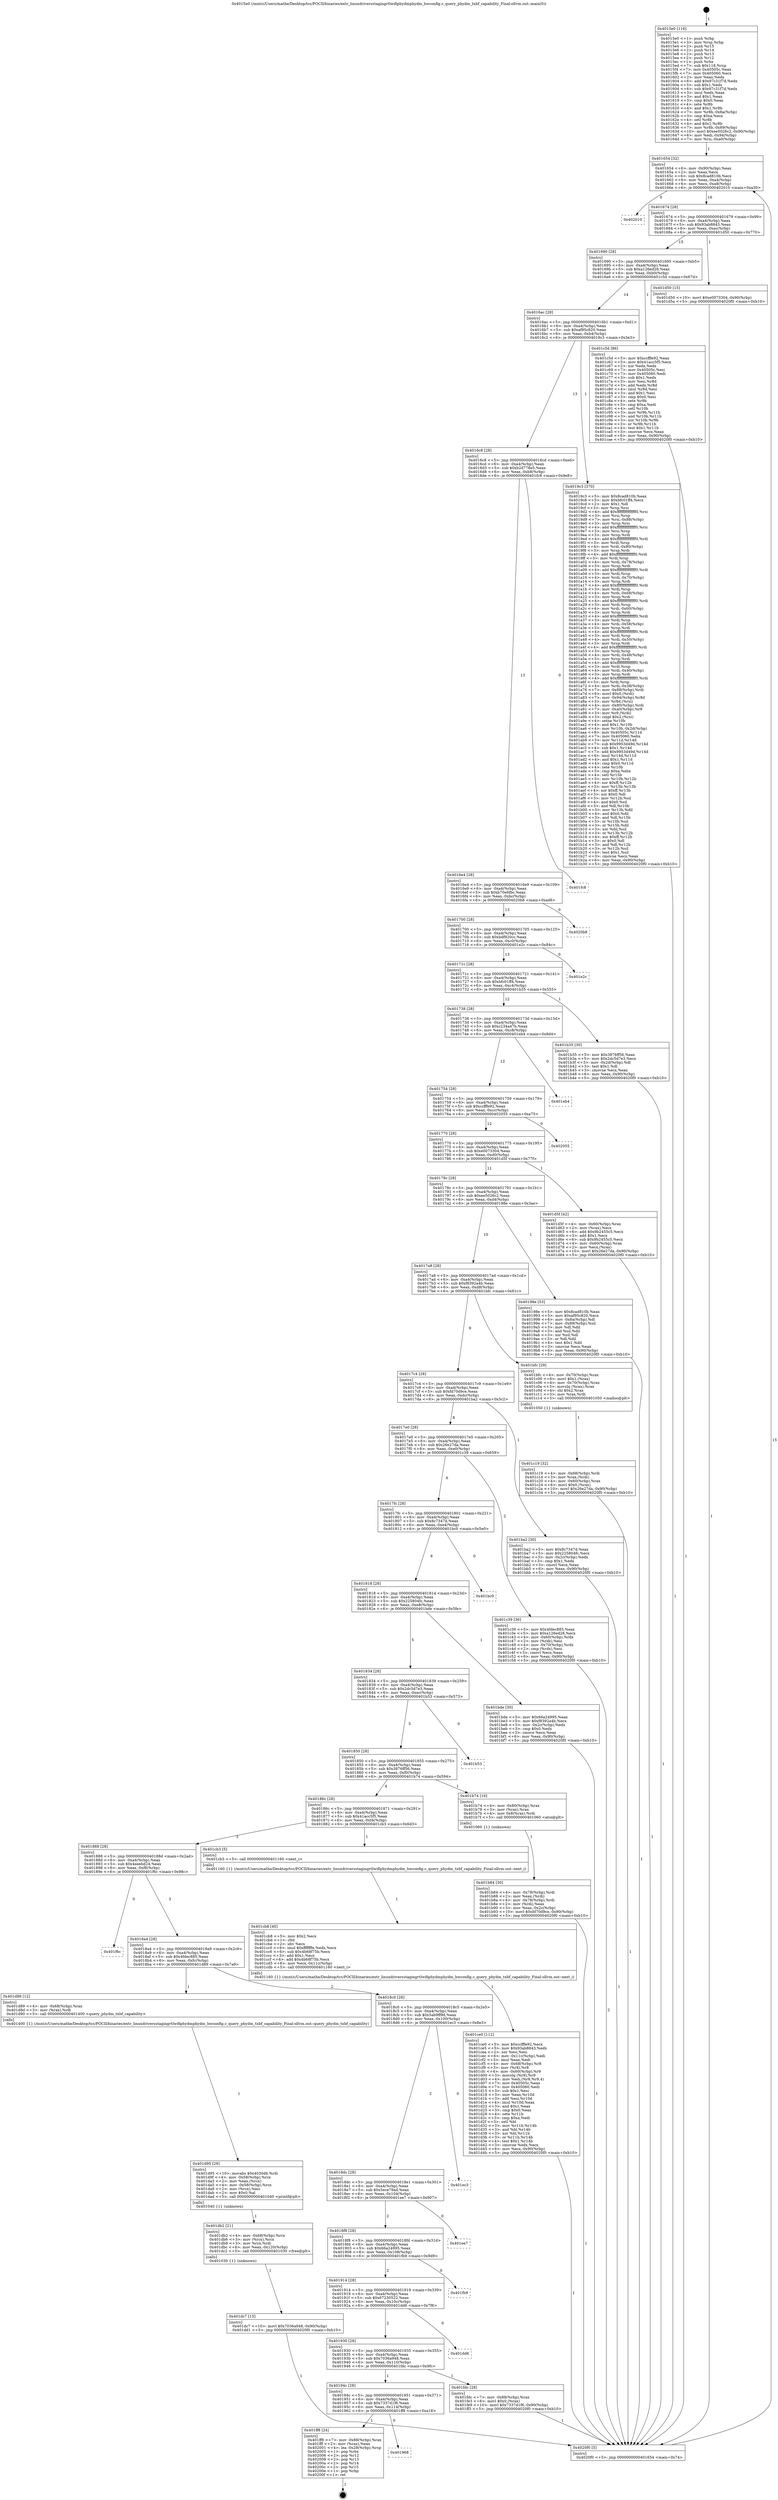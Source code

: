 digraph "0x4015e0" {
  label = "0x4015e0 (/mnt/c/Users/mathe/Desktop/tcc/POCII/binaries/extr_linuxdriversstagingrtlwifiphydmphydm_hwconfig.c_query_phydm_txbf_capability_Final-ollvm.out::main(0))"
  labelloc = "t"
  node[shape=record]

  Entry [label="",width=0.3,height=0.3,shape=circle,fillcolor=black,style=filled]
  "0x401654" [label="{
     0x401654 [32]\l
     | [instrs]\l
     &nbsp;&nbsp;0x401654 \<+6\>: mov -0x90(%rbp),%eax\l
     &nbsp;&nbsp;0x40165a \<+2\>: mov %eax,%ecx\l
     &nbsp;&nbsp;0x40165c \<+6\>: sub $0x8cad810b,%ecx\l
     &nbsp;&nbsp;0x401662 \<+6\>: mov %eax,-0xa4(%rbp)\l
     &nbsp;&nbsp;0x401668 \<+6\>: mov %ecx,-0xa8(%rbp)\l
     &nbsp;&nbsp;0x40166e \<+6\>: je 0000000000402010 \<main+0xa30\>\l
  }"]
  "0x402010" [label="{
     0x402010\l
  }", style=dashed]
  "0x401674" [label="{
     0x401674 [28]\l
     | [instrs]\l
     &nbsp;&nbsp;0x401674 \<+5\>: jmp 0000000000401679 \<main+0x99\>\l
     &nbsp;&nbsp;0x401679 \<+6\>: mov -0xa4(%rbp),%eax\l
     &nbsp;&nbsp;0x40167f \<+5\>: sub $0x93ab8843,%eax\l
     &nbsp;&nbsp;0x401684 \<+6\>: mov %eax,-0xac(%rbp)\l
     &nbsp;&nbsp;0x40168a \<+6\>: je 0000000000401d50 \<main+0x770\>\l
  }"]
  Exit [label="",width=0.3,height=0.3,shape=circle,fillcolor=black,style=filled,peripheries=2]
  "0x401d50" [label="{
     0x401d50 [15]\l
     | [instrs]\l
     &nbsp;&nbsp;0x401d50 \<+10\>: movl $0xe0073304,-0x90(%rbp)\l
     &nbsp;&nbsp;0x401d5a \<+5\>: jmp 00000000004020f0 \<main+0xb10\>\l
  }"]
  "0x401690" [label="{
     0x401690 [28]\l
     | [instrs]\l
     &nbsp;&nbsp;0x401690 \<+5\>: jmp 0000000000401695 \<main+0xb5\>\l
     &nbsp;&nbsp;0x401695 \<+6\>: mov -0xa4(%rbp),%eax\l
     &nbsp;&nbsp;0x40169b \<+5\>: sub $0xa126ed28,%eax\l
     &nbsp;&nbsp;0x4016a0 \<+6\>: mov %eax,-0xb0(%rbp)\l
     &nbsp;&nbsp;0x4016a6 \<+6\>: je 0000000000401c5d \<main+0x67d\>\l
  }"]
  "0x401968" [label="{
     0x401968\l
  }", style=dashed]
  "0x401c5d" [label="{
     0x401c5d [86]\l
     | [instrs]\l
     &nbsp;&nbsp;0x401c5d \<+5\>: mov $0xccfffe92,%eax\l
     &nbsp;&nbsp;0x401c62 \<+5\>: mov $0x41acc5f5,%ecx\l
     &nbsp;&nbsp;0x401c67 \<+2\>: xor %edx,%edx\l
     &nbsp;&nbsp;0x401c69 \<+7\>: mov 0x40505c,%esi\l
     &nbsp;&nbsp;0x401c70 \<+7\>: mov 0x405060,%edi\l
     &nbsp;&nbsp;0x401c77 \<+3\>: sub $0x1,%edx\l
     &nbsp;&nbsp;0x401c7a \<+3\>: mov %esi,%r8d\l
     &nbsp;&nbsp;0x401c7d \<+3\>: add %edx,%r8d\l
     &nbsp;&nbsp;0x401c80 \<+4\>: imul %r8d,%esi\l
     &nbsp;&nbsp;0x401c84 \<+3\>: and $0x1,%esi\l
     &nbsp;&nbsp;0x401c87 \<+3\>: cmp $0x0,%esi\l
     &nbsp;&nbsp;0x401c8a \<+4\>: sete %r9b\l
     &nbsp;&nbsp;0x401c8e \<+3\>: cmp $0xa,%edi\l
     &nbsp;&nbsp;0x401c91 \<+4\>: setl %r10b\l
     &nbsp;&nbsp;0x401c95 \<+3\>: mov %r9b,%r11b\l
     &nbsp;&nbsp;0x401c98 \<+3\>: and %r10b,%r11b\l
     &nbsp;&nbsp;0x401c9b \<+3\>: xor %r10b,%r9b\l
     &nbsp;&nbsp;0x401c9e \<+3\>: or %r9b,%r11b\l
     &nbsp;&nbsp;0x401ca1 \<+4\>: test $0x1,%r11b\l
     &nbsp;&nbsp;0x401ca5 \<+3\>: cmovne %ecx,%eax\l
     &nbsp;&nbsp;0x401ca8 \<+6\>: mov %eax,-0x90(%rbp)\l
     &nbsp;&nbsp;0x401cae \<+5\>: jmp 00000000004020f0 \<main+0xb10\>\l
  }"]
  "0x4016ac" [label="{
     0x4016ac [28]\l
     | [instrs]\l
     &nbsp;&nbsp;0x4016ac \<+5\>: jmp 00000000004016b1 \<main+0xd1\>\l
     &nbsp;&nbsp;0x4016b1 \<+6\>: mov -0xa4(%rbp),%eax\l
     &nbsp;&nbsp;0x4016b7 \<+5\>: sub $0xaf95c820,%eax\l
     &nbsp;&nbsp;0x4016bc \<+6\>: mov %eax,-0xb4(%rbp)\l
     &nbsp;&nbsp;0x4016c2 \<+6\>: je 00000000004019c3 \<main+0x3e3\>\l
  }"]
  "0x401ff8" [label="{
     0x401ff8 [24]\l
     | [instrs]\l
     &nbsp;&nbsp;0x401ff8 \<+7\>: mov -0x88(%rbp),%rax\l
     &nbsp;&nbsp;0x401fff \<+2\>: mov (%rax),%eax\l
     &nbsp;&nbsp;0x402001 \<+4\>: lea -0x28(%rbp),%rsp\l
     &nbsp;&nbsp;0x402005 \<+1\>: pop %rbx\l
     &nbsp;&nbsp;0x402006 \<+2\>: pop %r12\l
     &nbsp;&nbsp;0x402008 \<+2\>: pop %r13\l
     &nbsp;&nbsp;0x40200a \<+2\>: pop %r14\l
     &nbsp;&nbsp;0x40200c \<+2\>: pop %r15\l
     &nbsp;&nbsp;0x40200e \<+1\>: pop %rbp\l
     &nbsp;&nbsp;0x40200f \<+1\>: ret\l
  }"]
  "0x4019c3" [label="{
     0x4019c3 [370]\l
     | [instrs]\l
     &nbsp;&nbsp;0x4019c3 \<+5\>: mov $0x8cad810b,%eax\l
     &nbsp;&nbsp;0x4019c8 \<+5\>: mov $0xbfc01ff4,%ecx\l
     &nbsp;&nbsp;0x4019cd \<+2\>: mov $0x1,%dl\l
     &nbsp;&nbsp;0x4019cf \<+3\>: mov %rsp,%rsi\l
     &nbsp;&nbsp;0x4019d2 \<+4\>: add $0xfffffffffffffff0,%rsi\l
     &nbsp;&nbsp;0x4019d6 \<+3\>: mov %rsi,%rsp\l
     &nbsp;&nbsp;0x4019d9 \<+7\>: mov %rsi,-0x88(%rbp)\l
     &nbsp;&nbsp;0x4019e0 \<+3\>: mov %rsp,%rsi\l
     &nbsp;&nbsp;0x4019e3 \<+4\>: add $0xfffffffffffffff0,%rsi\l
     &nbsp;&nbsp;0x4019e7 \<+3\>: mov %rsi,%rsp\l
     &nbsp;&nbsp;0x4019ea \<+3\>: mov %rsp,%rdi\l
     &nbsp;&nbsp;0x4019ed \<+4\>: add $0xfffffffffffffff0,%rdi\l
     &nbsp;&nbsp;0x4019f1 \<+3\>: mov %rdi,%rsp\l
     &nbsp;&nbsp;0x4019f4 \<+4\>: mov %rdi,-0x80(%rbp)\l
     &nbsp;&nbsp;0x4019f8 \<+3\>: mov %rsp,%rdi\l
     &nbsp;&nbsp;0x4019fb \<+4\>: add $0xfffffffffffffff0,%rdi\l
     &nbsp;&nbsp;0x4019ff \<+3\>: mov %rdi,%rsp\l
     &nbsp;&nbsp;0x401a02 \<+4\>: mov %rdi,-0x78(%rbp)\l
     &nbsp;&nbsp;0x401a06 \<+3\>: mov %rsp,%rdi\l
     &nbsp;&nbsp;0x401a09 \<+4\>: add $0xfffffffffffffff0,%rdi\l
     &nbsp;&nbsp;0x401a0d \<+3\>: mov %rdi,%rsp\l
     &nbsp;&nbsp;0x401a10 \<+4\>: mov %rdi,-0x70(%rbp)\l
     &nbsp;&nbsp;0x401a14 \<+3\>: mov %rsp,%rdi\l
     &nbsp;&nbsp;0x401a17 \<+4\>: add $0xfffffffffffffff0,%rdi\l
     &nbsp;&nbsp;0x401a1b \<+3\>: mov %rdi,%rsp\l
     &nbsp;&nbsp;0x401a1e \<+4\>: mov %rdi,-0x68(%rbp)\l
     &nbsp;&nbsp;0x401a22 \<+3\>: mov %rsp,%rdi\l
     &nbsp;&nbsp;0x401a25 \<+4\>: add $0xfffffffffffffff0,%rdi\l
     &nbsp;&nbsp;0x401a29 \<+3\>: mov %rdi,%rsp\l
     &nbsp;&nbsp;0x401a2c \<+4\>: mov %rdi,-0x60(%rbp)\l
     &nbsp;&nbsp;0x401a30 \<+3\>: mov %rsp,%rdi\l
     &nbsp;&nbsp;0x401a33 \<+4\>: add $0xfffffffffffffff0,%rdi\l
     &nbsp;&nbsp;0x401a37 \<+3\>: mov %rdi,%rsp\l
     &nbsp;&nbsp;0x401a3a \<+4\>: mov %rdi,-0x58(%rbp)\l
     &nbsp;&nbsp;0x401a3e \<+3\>: mov %rsp,%rdi\l
     &nbsp;&nbsp;0x401a41 \<+4\>: add $0xfffffffffffffff0,%rdi\l
     &nbsp;&nbsp;0x401a45 \<+3\>: mov %rdi,%rsp\l
     &nbsp;&nbsp;0x401a48 \<+4\>: mov %rdi,-0x50(%rbp)\l
     &nbsp;&nbsp;0x401a4c \<+3\>: mov %rsp,%rdi\l
     &nbsp;&nbsp;0x401a4f \<+4\>: add $0xfffffffffffffff0,%rdi\l
     &nbsp;&nbsp;0x401a53 \<+3\>: mov %rdi,%rsp\l
     &nbsp;&nbsp;0x401a56 \<+4\>: mov %rdi,-0x48(%rbp)\l
     &nbsp;&nbsp;0x401a5a \<+3\>: mov %rsp,%rdi\l
     &nbsp;&nbsp;0x401a5d \<+4\>: add $0xfffffffffffffff0,%rdi\l
     &nbsp;&nbsp;0x401a61 \<+3\>: mov %rdi,%rsp\l
     &nbsp;&nbsp;0x401a64 \<+4\>: mov %rdi,-0x40(%rbp)\l
     &nbsp;&nbsp;0x401a68 \<+3\>: mov %rsp,%rdi\l
     &nbsp;&nbsp;0x401a6b \<+4\>: add $0xfffffffffffffff0,%rdi\l
     &nbsp;&nbsp;0x401a6f \<+3\>: mov %rdi,%rsp\l
     &nbsp;&nbsp;0x401a72 \<+4\>: mov %rdi,-0x38(%rbp)\l
     &nbsp;&nbsp;0x401a76 \<+7\>: mov -0x88(%rbp),%rdi\l
     &nbsp;&nbsp;0x401a7d \<+6\>: movl $0x0,(%rdi)\l
     &nbsp;&nbsp;0x401a83 \<+7\>: mov -0x94(%rbp),%r8d\l
     &nbsp;&nbsp;0x401a8a \<+3\>: mov %r8d,(%rsi)\l
     &nbsp;&nbsp;0x401a8d \<+4\>: mov -0x80(%rbp),%rdi\l
     &nbsp;&nbsp;0x401a91 \<+7\>: mov -0xa0(%rbp),%r9\l
     &nbsp;&nbsp;0x401a98 \<+3\>: mov %r9,(%rdi)\l
     &nbsp;&nbsp;0x401a9b \<+3\>: cmpl $0x2,(%rsi)\l
     &nbsp;&nbsp;0x401a9e \<+4\>: setne %r10b\l
     &nbsp;&nbsp;0x401aa2 \<+4\>: and $0x1,%r10b\l
     &nbsp;&nbsp;0x401aa6 \<+4\>: mov %r10b,-0x2d(%rbp)\l
     &nbsp;&nbsp;0x401aaa \<+8\>: mov 0x40505c,%r11d\l
     &nbsp;&nbsp;0x401ab2 \<+7\>: mov 0x405060,%ebx\l
     &nbsp;&nbsp;0x401ab9 \<+3\>: mov %r11d,%r14d\l
     &nbsp;&nbsp;0x401abc \<+7\>: sub $0x9953d49d,%r14d\l
     &nbsp;&nbsp;0x401ac3 \<+4\>: sub $0x1,%r14d\l
     &nbsp;&nbsp;0x401ac7 \<+7\>: add $0x9953d49d,%r14d\l
     &nbsp;&nbsp;0x401ace \<+4\>: imul %r14d,%r11d\l
     &nbsp;&nbsp;0x401ad2 \<+4\>: and $0x1,%r11d\l
     &nbsp;&nbsp;0x401ad6 \<+4\>: cmp $0x0,%r11d\l
     &nbsp;&nbsp;0x401ada \<+4\>: sete %r10b\l
     &nbsp;&nbsp;0x401ade \<+3\>: cmp $0xa,%ebx\l
     &nbsp;&nbsp;0x401ae1 \<+4\>: setl %r15b\l
     &nbsp;&nbsp;0x401ae5 \<+3\>: mov %r10b,%r12b\l
     &nbsp;&nbsp;0x401ae8 \<+4\>: xor $0xff,%r12b\l
     &nbsp;&nbsp;0x401aec \<+3\>: mov %r15b,%r13b\l
     &nbsp;&nbsp;0x401aef \<+4\>: xor $0xff,%r13b\l
     &nbsp;&nbsp;0x401af3 \<+3\>: xor $0x0,%dl\l
     &nbsp;&nbsp;0x401af6 \<+3\>: mov %r12b,%sil\l
     &nbsp;&nbsp;0x401af9 \<+4\>: and $0x0,%sil\l
     &nbsp;&nbsp;0x401afd \<+3\>: and %dl,%r10b\l
     &nbsp;&nbsp;0x401b00 \<+3\>: mov %r13b,%dil\l
     &nbsp;&nbsp;0x401b03 \<+4\>: and $0x0,%dil\l
     &nbsp;&nbsp;0x401b07 \<+3\>: and %dl,%r15b\l
     &nbsp;&nbsp;0x401b0a \<+3\>: or %r10b,%sil\l
     &nbsp;&nbsp;0x401b0d \<+3\>: or %r15b,%dil\l
     &nbsp;&nbsp;0x401b10 \<+3\>: xor %dil,%sil\l
     &nbsp;&nbsp;0x401b13 \<+3\>: or %r13b,%r12b\l
     &nbsp;&nbsp;0x401b16 \<+4\>: xor $0xff,%r12b\l
     &nbsp;&nbsp;0x401b1a \<+3\>: or $0x0,%dl\l
     &nbsp;&nbsp;0x401b1d \<+3\>: and %dl,%r12b\l
     &nbsp;&nbsp;0x401b20 \<+3\>: or %r12b,%sil\l
     &nbsp;&nbsp;0x401b23 \<+4\>: test $0x1,%sil\l
     &nbsp;&nbsp;0x401b27 \<+3\>: cmovne %ecx,%eax\l
     &nbsp;&nbsp;0x401b2a \<+6\>: mov %eax,-0x90(%rbp)\l
     &nbsp;&nbsp;0x401b30 \<+5\>: jmp 00000000004020f0 \<main+0xb10\>\l
  }"]
  "0x4016c8" [label="{
     0x4016c8 [28]\l
     | [instrs]\l
     &nbsp;&nbsp;0x4016c8 \<+5\>: jmp 00000000004016cd \<main+0xed\>\l
     &nbsp;&nbsp;0x4016cd \<+6\>: mov -0xa4(%rbp),%eax\l
     &nbsp;&nbsp;0x4016d3 \<+5\>: sub $0xb2d778e5,%eax\l
     &nbsp;&nbsp;0x4016d8 \<+6\>: mov %eax,-0xb8(%rbp)\l
     &nbsp;&nbsp;0x4016de \<+6\>: je 0000000000401fc8 \<main+0x9e8\>\l
  }"]
  "0x40194c" [label="{
     0x40194c [28]\l
     | [instrs]\l
     &nbsp;&nbsp;0x40194c \<+5\>: jmp 0000000000401951 \<main+0x371\>\l
     &nbsp;&nbsp;0x401951 \<+6\>: mov -0xa4(%rbp),%eax\l
     &nbsp;&nbsp;0x401957 \<+5\>: sub $0x7337d1f6,%eax\l
     &nbsp;&nbsp;0x40195c \<+6\>: mov %eax,-0x114(%rbp)\l
     &nbsp;&nbsp;0x401962 \<+6\>: je 0000000000401ff8 \<main+0xa18\>\l
  }"]
  "0x401fc8" [label="{
     0x401fc8\l
  }", style=dashed]
  "0x4016e4" [label="{
     0x4016e4 [28]\l
     | [instrs]\l
     &nbsp;&nbsp;0x4016e4 \<+5\>: jmp 00000000004016e9 \<main+0x109\>\l
     &nbsp;&nbsp;0x4016e9 \<+6\>: mov -0xa4(%rbp),%eax\l
     &nbsp;&nbsp;0x4016ef \<+5\>: sub $0xb70e6fbc,%eax\l
     &nbsp;&nbsp;0x4016f4 \<+6\>: mov %eax,-0xbc(%rbp)\l
     &nbsp;&nbsp;0x4016fa \<+6\>: je 00000000004020b8 \<main+0xad8\>\l
  }"]
  "0x401fdc" [label="{
     0x401fdc [28]\l
     | [instrs]\l
     &nbsp;&nbsp;0x401fdc \<+7\>: mov -0x88(%rbp),%rax\l
     &nbsp;&nbsp;0x401fe3 \<+6\>: movl $0x0,(%rax)\l
     &nbsp;&nbsp;0x401fe9 \<+10\>: movl $0x7337d1f6,-0x90(%rbp)\l
     &nbsp;&nbsp;0x401ff3 \<+5\>: jmp 00000000004020f0 \<main+0xb10\>\l
  }"]
  "0x4020b8" [label="{
     0x4020b8\l
  }", style=dashed]
  "0x401700" [label="{
     0x401700 [28]\l
     | [instrs]\l
     &nbsp;&nbsp;0x401700 \<+5\>: jmp 0000000000401705 \<main+0x125\>\l
     &nbsp;&nbsp;0x401705 \<+6\>: mov -0xa4(%rbp),%eax\l
     &nbsp;&nbsp;0x40170b \<+5\>: sub $0xbdf920cc,%eax\l
     &nbsp;&nbsp;0x401710 \<+6\>: mov %eax,-0xc0(%rbp)\l
     &nbsp;&nbsp;0x401716 \<+6\>: je 0000000000401e2c \<main+0x84c\>\l
  }"]
  "0x401930" [label="{
     0x401930 [28]\l
     | [instrs]\l
     &nbsp;&nbsp;0x401930 \<+5\>: jmp 0000000000401935 \<main+0x355\>\l
     &nbsp;&nbsp;0x401935 \<+6\>: mov -0xa4(%rbp),%eax\l
     &nbsp;&nbsp;0x40193b \<+5\>: sub $0x7036a948,%eax\l
     &nbsp;&nbsp;0x401940 \<+6\>: mov %eax,-0x110(%rbp)\l
     &nbsp;&nbsp;0x401946 \<+6\>: je 0000000000401fdc \<main+0x9fc\>\l
  }"]
  "0x401e2c" [label="{
     0x401e2c\l
  }", style=dashed]
  "0x40171c" [label="{
     0x40171c [28]\l
     | [instrs]\l
     &nbsp;&nbsp;0x40171c \<+5\>: jmp 0000000000401721 \<main+0x141\>\l
     &nbsp;&nbsp;0x401721 \<+6\>: mov -0xa4(%rbp),%eax\l
     &nbsp;&nbsp;0x401727 \<+5\>: sub $0xbfc01ff4,%eax\l
     &nbsp;&nbsp;0x40172c \<+6\>: mov %eax,-0xc4(%rbp)\l
     &nbsp;&nbsp;0x401732 \<+6\>: je 0000000000401b35 \<main+0x555\>\l
  }"]
  "0x401dd6" [label="{
     0x401dd6\l
  }", style=dashed]
  "0x401b35" [label="{
     0x401b35 [30]\l
     | [instrs]\l
     &nbsp;&nbsp;0x401b35 \<+5\>: mov $0x3876ff56,%eax\l
     &nbsp;&nbsp;0x401b3a \<+5\>: mov $0x2dc5d7e3,%ecx\l
     &nbsp;&nbsp;0x401b3f \<+3\>: mov -0x2d(%rbp),%dl\l
     &nbsp;&nbsp;0x401b42 \<+3\>: test $0x1,%dl\l
     &nbsp;&nbsp;0x401b45 \<+3\>: cmovne %ecx,%eax\l
     &nbsp;&nbsp;0x401b48 \<+6\>: mov %eax,-0x90(%rbp)\l
     &nbsp;&nbsp;0x401b4e \<+5\>: jmp 00000000004020f0 \<main+0xb10\>\l
  }"]
  "0x401738" [label="{
     0x401738 [28]\l
     | [instrs]\l
     &nbsp;&nbsp;0x401738 \<+5\>: jmp 000000000040173d \<main+0x15d\>\l
     &nbsp;&nbsp;0x40173d \<+6\>: mov -0xa4(%rbp),%eax\l
     &nbsp;&nbsp;0x401743 \<+5\>: sub $0xc234a47b,%eax\l
     &nbsp;&nbsp;0x401748 \<+6\>: mov %eax,-0xc8(%rbp)\l
     &nbsp;&nbsp;0x40174e \<+6\>: je 0000000000401eb4 \<main+0x8d4\>\l
  }"]
  "0x401914" [label="{
     0x401914 [28]\l
     | [instrs]\l
     &nbsp;&nbsp;0x401914 \<+5\>: jmp 0000000000401919 \<main+0x339\>\l
     &nbsp;&nbsp;0x401919 \<+6\>: mov -0xa4(%rbp),%eax\l
     &nbsp;&nbsp;0x40191f \<+5\>: sub $0x67230522,%eax\l
     &nbsp;&nbsp;0x401924 \<+6\>: mov %eax,-0x10c(%rbp)\l
     &nbsp;&nbsp;0x40192a \<+6\>: je 0000000000401dd6 \<main+0x7f6\>\l
  }"]
  "0x401eb4" [label="{
     0x401eb4\l
  }", style=dashed]
  "0x401754" [label="{
     0x401754 [28]\l
     | [instrs]\l
     &nbsp;&nbsp;0x401754 \<+5\>: jmp 0000000000401759 \<main+0x179\>\l
     &nbsp;&nbsp;0x401759 \<+6\>: mov -0xa4(%rbp),%eax\l
     &nbsp;&nbsp;0x40175f \<+5\>: sub $0xccfffe92,%eax\l
     &nbsp;&nbsp;0x401764 \<+6\>: mov %eax,-0xcc(%rbp)\l
     &nbsp;&nbsp;0x40176a \<+6\>: je 0000000000402055 \<main+0xa75\>\l
  }"]
  "0x401fb9" [label="{
     0x401fb9\l
  }", style=dashed]
  "0x402055" [label="{
     0x402055\l
  }", style=dashed]
  "0x401770" [label="{
     0x401770 [28]\l
     | [instrs]\l
     &nbsp;&nbsp;0x401770 \<+5\>: jmp 0000000000401775 \<main+0x195\>\l
     &nbsp;&nbsp;0x401775 \<+6\>: mov -0xa4(%rbp),%eax\l
     &nbsp;&nbsp;0x40177b \<+5\>: sub $0xe0073304,%eax\l
     &nbsp;&nbsp;0x401780 \<+6\>: mov %eax,-0xd0(%rbp)\l
     &nbsp;&nbsp;0x401786 \<+6\>: je 0000000000401d5f \<main+0x77f\>\l
  }"]
  "0x4018f8" [label="{
     0x4018f8 [28]\l
     | [instrs]\l
     &nbsp;&nbsp;0x4018f8 \<+5\>: jmp 00000000004018fd \<main+0x31d\>\l
     &nbsp;&nbsp;0x4018fd \<+6\>: mov -0xa4(%rbp),%eax\l
     &nbsp;&nbsp;0x401903 \<+5\>: sub $0x66a24995,%eax\l
     &nbsp;&nbsp;0x401908 \<+6\>: mov %eax,-0x108(%rbp)\l
     &nbsp;&nbsp;0x40190e \<+6\>: je 0000000000401fb9 \<main+0x9d9\>\l
  }"]
  "0x401d5f" [label="{
     0x401d5f [42]\l
     | [instrs]\l
     &nbsp;&nbsp;0x401d5f \<+4\>: mov -0x60(%rbp),%rax\l
     &nbsp;&nbsp;0x401d63 \<+2\>: mov (%rax),%ecx\l
     &nbsp;&nbsp;0x401d65 \<+6\>: add $0x9b2455c5,%ecx\l
     &nbsp;&nbsp;0x401d6b \<+3\>: add $0x1,%ecx\l
     &nbsp;&nbsp;0x401d6e \<+6\>: sub $0x9b2455c5,%ecx\l
     &nbsp;&nbsp;0x401d74 \<+4\>: mov -0x60(%rbp),%rax\l
     &nbsp;&nbsp;0x401d78 \<+2\>: mov %ecx,(%rax)\l
     &nbsp;&nbsp;0x401d7a \<+10\>: movl $0x26e27da,-0x90(%rbp)\l
     &nbsp;&nbsp;0x401d84 \<+5\>: jmp 00000000004020f0 \<main+0xb10\>\l
  }"]
  "0x40178c" [label="{
     0x40178c [28]\l
     | [instrs]\l
     &nbsp;&nbsp;0x40178c \<+5\>: jmp 0000000000401791 \<main+0x1b1\>\l
     &nbsp;&nbsp;0x401791 \<+6\>: mov -0xa4(%rbp),%eax\l
     &nbsp;&nbsp;0x401797 \<+5\>: sub $0xee5026c2,%eax\l
     &nbsp;&nbsp;0x40179c \<+6\>: mov %eax,-0xd4(%rbp)\l
     &nbsp;&nbsp;0x4017a2 \<+6\>: je 000000000040198e \<main+0x3ae\>\l
  }"]
  "0x401ee7" [label="{
     0x401ee7\l
  }", style=dashed]
  "0x40198e" [label="{
     0x40198e [53]\l
     | [instrs]\l
     &nbsp;&nbsp;0x40198e \<+5\>: mov $0x8cad810b,%eax\l
     &nbsp;&nbsp;0x401993 \<+5\>: mov $0xaf95c820,%ecx\l
     &nbsp;&nbsp;0x401998 \<+6\>: mov -0x8a(%rbp),%dl\l
     &nbsp;&nbsp;0x40199e \<+7\>: mov -0x89(%rbp),%sil\l
     &nbsp;&nbsp;0x4019a5 \<+3\>: mov %dl,%dil\l
     &nbsp;&nbsp;0x4019a8 \<+3\>: and %sil,%dil\l
     &nbsp;&nbsp;0x4019ab \<+3\>: xor %sil,%dl\l
     &nbsp;&nbsp;0x4019ae \<+3\>: or %dl,%dil\l
     &nbsp;&nbsp;0x4019b1 \<+4\>: test $0x1,%dil\l
     &nbsp;&nbsp;0x4019b5 \<+3\>: cmovne %ecx,%eax\l
     &nbsp;&nbsp;0x4019b8 \<+6\>: mov %eax,-0x90(%rbp)\l
     &nbsp;&nbsp;0x4019be \<+5\>: jmp 00000000004020f0 \<main+0xb10\>\l
  }"]
  "0x4017a8" [label="{
     0x4017a8 [28]\l
     | [instrs]\l
     &nbsp;&nbsp;0x4017a8 \<+5\>: jmp 00000000004017ad \<main+0x1cd\>\l
     &nbsp;&nbsp;0x4017ad \<+6\>: mov -0xa4(%rbp),%eax\l
     &nbsp;&nbsp;0x4017b3 \<+5\>: sub $0xf8392a4b,%eax\l
     &nbsp;&nbsp;0x4017b8 \<+6\>: mov %eax,-0xd8(%rbp)\l
     &nbsp;&nbsp;0x4017be \<+6\>: je 0000000000401bfc \<main+0x61c\>\l
  }"]
  "0x4020f0" [label="{
     0x4020f0 [5]\l
     | [instrs]\l
     &nbsp;&nbsp;0x4020f0 \<+5\>: jmp 0000000000401654 \<main+0x74\>\l
  }"]
  "0x4015e0" [label="{
     0x4015e0 [116]\l
     | [instrs]\l
     &nbsp;&nbsp;0x4015e0 \<+1\>: push %rbp\l
     &nbsp;&nbsp;0x4015e1 \<+3\>: mov %rsp,%rbp\l
     &nbsp;&nbsp;0x4015e4 \<+2\>: push %r15\l
     &nbsp;&nbsp;0x4015e6 \<+2\>: push %r14\l
     &nbsp;&nbsp;0x4015e8 \<+2\>: push %r13\l
     &nbsp;&nbsp;0x4015ea \<+2\>: push %r12\l
     &nbsp;&nbsp;0x4015ec \<+1\>: push %rbx\l
     &nbsp;&nbsp;0x4015ed \<+7\>: sub $0x118,%rsp\l
     &nbsp;&nbsp;0x4015f4 \<+7\>: mov 0x40505c,%eax\l
     &nbsp;&nbsp;0x4015fb \<+7\>: mov 0x405060,%ecx\l
     &nbsp;&nbsp;0x401602 \<+2\>: mov %eax,%edx\l
     &nbsp;&nbsp;0x401604 \<+6\>: add $0x97c31f7d,%edx\l
     &nbsp;&nbsp;0x40160a \<+3\>: sub $0x1,%edx\l
     &nbsp;&nbsp;0x40160d \<+6\>: sub $0x97c31f7d,%edx\l
     &nbsp;&nbsp;0x401613 \<+3\>: imul %edx,%eax\l
     &nbsp;&nbsp;0x401616 \<+3\>: and $0x1,%eax\l
     &nbsp;&nbsp;0x401619 \<+3\>: cmp $0x0,%eax\l
     &nbsp;&nbsp;0x40161c \<+4\>: sete %r8b\l
     &nbsp;&nbsp;0x401620 \<+4\>: and $0x1,%r8b\l
     &nbsp;&nbsp;0x401624 \<+7\>: mov %r8b,-0x8a(%rbp)\l
     &nbsp;&nbsp;0x40162b \<+3\>: cmp $0xa,%ecx\l
     &nbsp;&nbsp;0x40162e \<+4\>: setl %r8b\l
     &nbsp;&nbsp;0x401632 \<+4\>: and $0x1,%r8b\l
     &nbsp;&nbsp;0x401636 \<+7\>: mov %r8b,-0x89(%rbp)\l
     &nbsp;&nbsp;0x40163d \<+10\>: movl $0xee5026c2,-0x90(%rbp)\l
     &nbsp;&nbsp;0x401647 \<+6\>: mov %edi,-0x94(%rbp)\l
     &nbsp;&nbsp;0x40164d \<+7\>: mov %rsi,-0xa0(%rbp)\l
  }"]
  "0x4018dc" [label="{
     0x4018dc [28]\l
     | [instrs]\l
     &nbsp;&nbsp;0x4018dc \<+5\>: jmp 00000000004018e1 \<main+0x301\>\l
     &nbsp;&nbsp;0x4018e1 \<+6\>: mov -0xa4(%rbp),%eax\l
     &nbsp;&nbsp;0x4018e7 \<+5\>: sub $0x5ece79ad,%eax\l
     &nbsp;&nbsp;0x4018ec \<+6\>: mov %eax,-0x104(%rbp)\l
     &nbsp;&nbsp;0x4018f2 \<+6\>: je 0000000000401ee7 \<main+0x907\>\l
  }"]
  "0x401ec3" [label="{
     0x401ec3\l
  }", style=dashed]
  "0x401bfc" [label="{
     0x401bfc [29]\l
     | [instrs]\l
     &nbsp;&nbsp;0x401bfc \<+4\>: mov -0x70(%rbp),%rax\l
     &nbsp;&nbsp;0x401c00 \<+6\>: movl $0x1,(%rax)\l
     &nbsp;&nbsp;0x401c06 \<+4\>: mov -0x70(%rbp),%rax\l
     &nbsp;&nbsp;0x401c0a \<+3\>: movslq (%rax),%rax\l
     &nbsp;&nbsp;0x401c0d \<+4\>: shl $0x2,%rax\l
     &nbsp;&nbsp;0x401c11 \<+3\>: mov %rax,%rdi\l
     &nbsp;&nbsp;0x401c14 \<+5\>: call 0000000000401050 \<malloc@plt\>\l
     | [calls]\l
     &nbsp;&nbsp;0x401050 \{1\} (unknown)\l
  }"]
  "0x4017c4" [label="{
     0x4017c4 [28]\l
     | [instrs]\l
     &nbsp;&nbsp;0x4017c4 \<+5\>: jmp 00000000004017c9 \<main+0x1e9\>\l
     &nbsp;&nbsp;0x4017c9 \<+6\>: mov -0xa4(%rbp),%eax\l
     &nbsp;&nbsp;0x4017cf \<+5\>: sub $0xfd70d9ce,%eax\l
     &nbsp;&nbsp;0x4017d4 \<+6\>: mov %eax,-0xdc(%rbp)\l
     &nbsp;&nbsp;0x4017da \<+6\>: je 0000000000401ba2 \<main+0x5c2\>\l
  }"]
  "0x401dc7" [label="{
     0x401dc7 [15]\l
     | [instrs]\l
     &nbsp;&nbsp;0x401dc7 \<+10\>: movl $0x7036a948,-0x90(%rbp)\l
     &nbsp;&nbsp;0x401dd1 \<+5\>: jmp 00000000004020f0 \<main+0xb10\>\l
  }"]
  "0x401ba2" [label="{
     0x401ba2 [30]\l
     | [instrs]\l
     &nbsp;&nbsp;0x401ba2 \<+5\>: mov $0x8c7347d,%eax\l
     &nbsp;&nbsp;0x401ba7 \<+5\>: mov $0x225804fc,%ecx\l
     &nbsp;&nbsp;0x401bac \<+3\>: mov -0x2c(%rbp),%edx\l
     &nbsp;&nbsp;0x401baf \<+3\>: cmp $0x1,%edx\l
     &nbsp;&nbsp;0x401bb2 \<+3\>: cmovl %ecx,%eax\l
     &nbsp;&nbsp;0x401bb5 \<+6\>: mov %eax,-0x90(%rbp)\l
     &nbsp;&nbsp;0x401bbb \<+5\>: jmp 00000000004020f0 \<main+0xb10\>\l
  }"]
  "0x4017e0" [label="{
     0x4017e0 [28]\l
     | [instrs]\l
     &nbsp;&nbsp;0x4017e0 \<+5\>: jmp 00000000004017e5 \<main+0x205\>\l
     &nbsp;&nbsp;0x4017e5 \<+6\>: mov -0xa4(%rbp),%eax\l
     &nbsp;&nbsp;0x4017eb \<+5\>: sub $0x26e27da,%eax\l
     &nbsp;&nbsp;0x4017f0 \<+6\>: mov %eax,-0xe0(%rbp)\l
     &nbsp;&nbsp;0x4017f6 \<+6\>: je 0000000000401c39 \<main+0x659\>\l
  }"]
  "0x401db2" [label="{
     0x401db2 [21]\l
     | [instrs]\l
     &nbsp;&nbsp;0x401db2 \<+4\>: mov -0x68(%rbp),%rcx\l
     &nbsp;&nbsp;0x401db6 \<+3\>: mov (%rcx),%rcx\l
     &nbsp;&nbsp;0x401db9 \<+3\>: mov %rcx,%rdi\l
     &nbsp;&nbsp;0x401dbc \<+6\>: mov %eax,-0x120(%rbp)\l
     &nbsp;&nbsp;0x401dc2 \<+5\>: call 0000000000401030 \<free@plt\>\l
     | [calls]\l
     &nbsp;&nbsp;0x401030 \{1\} (unknown)\l
  }"]
  "0x401c39" [label="{
     0x401c39 [36]\l
     | [instrs]\l
     &nbsp;&nbsp;0x401c39 \<+5\>: mov $0x4fdec885,%eax\l
     &nbsp;&nbsp;0x401c3e \<+5\>: mov $0xa126ed28,%ecx\l
     &nbsp;&nbsp;0x401c43 \<+4\>: mov -0x60(%rbp),%rdx\l
     &nbsp;&nbsp;0x401c47 \<+2\>: mov (%rdx),%esi\l
     &nbsp;&nbsp;0x401c49 \<+4\>: mov -0x70(%rbp),%rdx\l
     &nbsp;&nbsp;0x401c4d \<+2\>: cmp (%rdx),%esi\l
     &nbsp;&nbsp;0x401c4f \<+3\>: cmovl %ecx,%eax\l
     &nbsp;&nbsp;0x401c52 \<+6\>: mov %eax,-0x90(%rbp)\l
     &nbsp;&nbsp;0x401c58 \<+5\>: jmp 00000000004020f0 \<main+0xb10\>\l
  }"]
  "0x4017fc" [label="{
     0x4017fc [28]\l
     | [instrs]\l
     &nbsp;&nbsp;0x4017fc \<+5\>: jmp 0000000000401801 \<main+0x221\>\l
     &nbsp;&nbsp;0x401801 \<+6\>: mov -0xa4(%rbp),%eax\l
     &nbsp;&nbsp;0x401807 \<+5\>: sub $0x8c7347d,%eax\l
     &nbsp;&nbsp;0x40180c \<+6\>: mov %eax,-0xe4(%rbp)\l
     &nbsp;&nbsp;0x401812 \<+6\>: je 0000000000401bc0 \<main+0x5e0\>\l
  }"]
  "0x401d95" [label="{
     0x401d95 [29]\l
     | [instrs]\l
     &nbsp;&nbsp;0x401d95 \<+10\>: movabs $0x4030d6,%rdi\l
     &nbsp;&nbsp;0x401d9f \<+4\>: mov -0x58(%rbp),%rcx\l
     &nbsp;&nbsp;0x401da3 \<+2\>: mov %eax,(%rcx)\l
     &nbsp;&nbsp;0x401da5 \<+4\>: mov -0x58(%rbp),%rcx\l
     &nbsp;&nbsp;0x401da9 \<+2\>: mov (%rcx),%esi\l
     &nbsp;&nbsp;0x401dab \<+2\>: mov $0x0,%al\l
     &nbsp;&nbsp;0x401dad \<+5\>: call 0000000000401040 \<printf@plt\>\l
     | [calls]\l
     &nbsp;&nbsp;0x401040 \{1\} (unknown)\l
  }"]
  "0x401bc0" [label="{
     0x401bc0\l
  }", style=dashed]
  "0x401818" [label="{
     0x401818 [28]\l
     | [instrs]\l
     &nbsp;&nbsp;0x401818 \<+5\>: jmp 000000000040181d \<main+0x23d\>\l
     &nbsp;&nbsp;0x40181d \<+6\>: mov -0xa4(%rbp),%eax\l
     &nbsp;&nbsp;0x401823 \<+5\>: sub $0x225804fc,%eax\l
     &nbsp;&nbsp;0x401828 \<+6\>: mov %eax,-0xe8(%rbp)\l
     &nbsp;&nbsp;0x40182e \<+6\>: je 0000000000401bde \<main+0x5fe\>\l
  }"]
  "0x4018c0" [label="{
     0x4018c0 [28]\l
     | [instrs]\l
     &nbsp;&nbsp;0x4018c0 \<+5\>: jmp 00000000004018c5 \<main+0x2e5\>\l
     &nbsp;&nbsp;0x4018c5 \<+6\>: mov -0xa4(%rbp),%eax\l
     &nbsp;&nbsp;0x4018cb \<+5\>: sub $0x5ab9ff9d,%eax\l
     &nbsp;&nbsp;0x4018d0 \<+6\>: mov %eax,-0x100(%rbp)\l
     &nbsp;&nbsp;0x4018d6 \<+6\>: je 0000000000401ec3 \<main+0x8e3\>\l
  }"]
  "0x401bde" [label="{
     0x401bde [30]\l
     | [instrs]\l
     &nbsp;&nbsp;0x401bde \<+5\>: mov $0x66a24995,%eax\l
     &nbsp;&nbsp;0x401be3 \<+5\>: mov $0xf8392a4b,%ecx\l
     &nbsp;&nbsp;0x401be8 \<+3\>: mov -0x2c(%rbp),%edx\l
     &nbsp;&nbsp;0x401beb \<+3\>: cmp $0x0,%edx\l
     &nbsp;&nbsp;0x401bee \<+3\>: cmove %ecx,%eax\l
     &nbsp;&nbsp;0x401bf1 \<+6\>: mov %eax,-0x90(%rbp)\l
     &nbsp;&nbsp;0x401bf7 \<+5\>: jmp 00000000004020f0 \<main+0xb10\>\l
  }"]
  "0x401834" [label="{
     0x401834 [28]\l
     | [instrs]\l
     &nbsp;&nbsp;0x401834 \<+5\>: jmp 0000000000401839 \<main+0x259\>\l
     &nbsp;&nbsp;0x401839 \<+6\>: mov -0xa4(%rbp),%eax\l
     &nbsp;&nbsp;0x40183f \<+5\>: sub $0x2dc5d7e3,%eax\l
     &nbsp;&nbsp;0x401844 \<+6\>: mov %eax,-0xec(%rbp)\l
     &nbsp;&nbsp;0x40184a \<+6\>: je 0000000000401b53 \<main+0x573\>\l
  }"]
  "0x401d89" [label="{
     0x401d89 [12]\l
     | [instrs]\l
     &nbsp;&nbsp;0x401d89 \<+4\>: mov -0x68(%rbp),%rax\l
     &nbsp;&nbsp;0x401d8d \<+3\>: mov (%rax),%rdi\l
     &nbsp;&nbsp;0x401d90 \<+5\>: call 0000000000401400 \<query_phydm_txbf_capability\>\l
     | [calls]\l
     &nbsp;&nbsp;0x401400 \{1\} (/mnt/c/Users/mathe/Desktop/tcc/POCII/binaries/extr_linuxdriversstagingrtlwifiphydmphydm_hwconfig.c_query_phydm_txbf_capability_Final-ollvm.out::query_phydm_txbf_capability)\l
  }"]
  "0x401b53" [label="{
     0x401b53\l
  }", style=dashed]
  "0x401850" [label="{
     0x401850 [28]\l
     | [instrs]\l
     &nbsp;&nbsp;0x401850 \<+5\>: jmp 0000000000401855 \<main+0x275\>\l
     &nbsp;&nbsp;0x401855 \<+6\>: mov -0xa4(%rbp),%eax\l
     &nbsp;&nbsp;0x40185b \<+5\>: sub $0x3876ff56,%eax\l
     &nbsp;&nbsp;0x401860 \<+6\>: mov %eax,-0xf0(%rbp)\l
     &nbsp;&nbsp;0x401866 \<+6\>: je 0000000000401b74 \<main+0x594\>\l
  }"]
  "0x4018a4" [label="{
     0x4018a4 [28]\l
     | [instrs]\l
     &nbsp;&nbsp;0x4018a4 \<+5\>: jmp 00000000004018a9 \<main+0x2c9\>\l
     &nbsp;&nbsp;0x4018a9 \<+6\>: mov -0xa4(%rbp),%eax\l
     &nbsp;&nbsp;0x4018af \<+5\>: sub $0x4fdec885,%eax\l
     &nbsp;&nbsp;0x4018b4 \<+6\>: mov %eax,-0xfc(%rbp)\l
     &nbsp;&nbsp;0x4018ba \<+6\>: je 0000000000401d89 \<main+0x7a9\>\l
  }"]
  "0x401b74" [label="{
     0x401b74 [16]\l
     | [instrs]\l
     &nbsp;&nbsp;0x401b74 \<+4\>: mov -0x80(%rbp),%rax\l
     &nbsp;&nbsp;0x401b78 \<+3\>: mov (%rax),%rax\l
     &nbsp;&nbsp;0x401b7b \<+4\>: mov 0x8(%rax),%rdi\l
     &nbsp;&nbsp;0x401b7f \<+5\>: call 0000000000401060 \<atoi@plt\>\l
     | [calls]\l
     &nbsp;&nbsp;0x401060 \{1\} (unknown)\l
  }"]
  "0x40186c" [label="{
     0x40186c [28]\l
     | [instrs]\l
     &nbsp;&nbsp;0x40186c \<+5\>: jmp 0000000000401871 \<main+0x291\>\l
     &nbsp;&nbsp;0x401871 \<+6\>: mov -0xa4(%rbp),%eax\l
     &nbsp;&nbsp;0x401877 \<+5\>: sub $0x41acc5f5,%eax\l
     &nbsp;&nbsp;0x40187c \<+6\>: mov %eax,-0xf4(%rbp)\l
     &nbsp;&nbsp;0x401882 \<+6\>: je 0000000000401cb3 \<main+0x6d3\>\l
  }"]
  "0x401b84" [label="{
     0x401b84 [30]\l
     | [instrs]\l
     &nbsp;&nbsp;0x401b84 \<+4\>: mov -0x78(%rbp),%rdi\l
     &nbsp;&nbsp;0x401b88 \<+2\>: mov %eax,(%rdi)\l
     &nbsp;&nbsp;0x401b8a \<+4\>: mov -0x78(%rbp),%rdi\l
     &nbsp;&nbsp;0x401b8e \<+2\>: mov (%rdi),%eax\l
     &nbsp;&nbsp;0x401b90 \<+3\>: mov %eax,-0x2c(%rbp)\l
     &nbsp;&nbsp;0x401b93 \<+10\>: movl $0xfd70d9ce,-0x90(%rbp)\l
     &nbsp;&nbsp;0x401b9d \<+5\>: jmp 00000000004020f0 \<main+0xb10\>\l
  }"]
  "0x401c19" [label="{
     0x401c19 [32]\l
     | [instrs]\l
     &nbsp;&nbsp;0x401c19 \<+4\>: mov -0x68(%rbp),%rdi\l
     &nbsp;&nbsp;0x401c1d \<+3\>: mov %rax,(%rdi)\l
     &nbsp;&nbsp;0x401c20 \<+4\>: mov -0x60(%rbp),%rax\l
     &nbsp;&nbsp;0x401c24 \<+6\>: movl $0x0,(%rax)\l
     &nbsp;&nbsp;0x401c2a \<+10\>: movl $0x26e27da,-0x90(%rbp)\l
     &nbsp;&nbsp;0x401c34 \<+5\>: jmp 00000000004020f0 \<main+0xb10\>\l
  }"]
  "0x401f6c" [label="{
     0x401f6c\l
  }", style=dashed]
  "0x401cb3" [label="{
     0x401cb3 [5]\l
     | [instrs]\l
     &nbsp;&nbsp;0x401cb3 \<+5\>: call 0000000000401160 \<next_i\>\l
     | [calls]\l
     &nbsp;&nbsp;0x401160 \{1\} (/mnt/c/Users/mathe/Desktop/tcc/POCII/binaries/extr_linuxdriversstagingrtlwifiphydmphydm_hwconfig.c_query_phydm_txbf_capability_Final-ollvm.out::next_i)\l
  }"]
  "0x401888" [label="{
     0x401888 [28]\l
     | [instrs]\l
     &nbsp;&nbsp;0x401888 \<+5\>: jmp 000000000040188d \<main+0x2ad\>\l
     &nbsp;&nbsp;0x40188d \<+6\>: mov -0xa4(%rbp),%eax\l
     &nbsp;&nbsp;0x401893 \<+5\>: sub $0x4eeebd24,%eax\l
     &nbsp;&nbsp;0x401898 \<+6\>: mov %eax,-0xf8(%rbp)\l
     &nbsp;&nbsp;0x40189e \<+6\>: je 0000000000401f6c \<main+0x98c\>\l
  }"]
  "0x401cb8" [label="{
     0x401cb8 [40]\l
     | [instrs]\l
     &nbsp;&nbsp;0x401cb8 \<+5\>: mov $0x2,%ecx\l
     &nbsp;&nbsp;0x401cbd \<+1\>: cltd\l
     &nbsp;&nbsp;0x401cbe \<+2\>: idiv %ecx\l
     &nbsp;&nbsp;0x401cc0 \<+6\>: imul $0xfffffffe,%edx,%ecx\l
     &nbsp;&nbsp;0x401cc6 \<+6\>: sub $0x4b68f75b,%ecx\l
     &nbsp;&nbsp;0x401ccc \<+3\>: add $0x1,%ecx\l
     &nbsp;&nbsp;0x401ccf \<+6\>: add $0x4b68f75b,%ecx\l
     &nbsp;&nbsp;0x401cd5 \<+6\>: mov %ecx,-0x11c(%rbp)\l
     &nbsp;&nbsp;0x401cdb \<+5\>: call 0000000000401160 \<next_i\>\l
     | [calls]\l
     &nbsp;&nbsp;0x401160 \{1\} (/mnt/c/Users/mathe/Desktop/tcc/POCII/binaries/extr_linuxdriversstagingrtlwifiphydmphydm_hwconfig.c_query_phydm_txbf_capability_Final-ollvm.out::next_i)\l
  }"]
  "0x401ce0" [label="{
     0x401ce0 [112]\l
     | [instrs]\l
     &nbsp;&nbsp;0x401ce0 \<+5\>: mov $0xccfffe92,%ecx\l
     &nbsp;&nbsp;0x401ce5 \<+5\>: mov $0x93ab8843,%edx\l
     &nbsp;&nbsp;0x401cea \<+2\>: xor %esi,%esi\l
     &nbsp;&nbsp;0x401cec \<+6\>: mov -0x11c(%rbp),%edi\l
     &nbsp;&nbsp;0x401cf2 \<+3\>: imul %eax,%edi\l
     &nbsp;&nbsp;0x401cf5 \<+4\>: mov -0x68(%rbp),%r8\l
     &nbsp;&nbsp;0x401cf9 \<+3\>: mov (%r8),%r8\l
     &nbsp;&nbsp;0x401cfc \<+4\>: mov -0x60(%rbp),%r9\l
     &nbsp;&nbsp;0x401d00 \<+3\>: movslq (%r9),%r9\l
     &nbsp;&nbsp;0x401d03 \<+4\>: mov %edi,(%r8,%r9,4)\l
     &nbsp;&nbsp;0x401d07 \<+7\>: mov 0x40505c,%eax\l
     &nbsp;&nbsp;0x401d0e \<+7\>: mov 0x405060,%edi\l
     &nbsp;&nbsp;0x401d15 \<+3\>: sub $0x1,%esi\l
     &nbsp;&nbsp;0x401d18 \<+3\>: mov %eax,%r10d\l
     &nbsp;&nbsp;0x401d1b \<+3\>: add %esi,%r10d\l
     &nbsp;&nbsp;0x401d1e \<+4\>: imul %r10d,%eax\l
     &nbsp;&nbsp;0x401d22 \<+3\>: and $0x1,%eax\l
     &nbsp;&nbsp;0x401d25 \<+3\>: cmp $0x0,%eax\l
     &nbsp;&nbsp;0x401d28 \<+4\>: sete %r11b\l
     &nbsp;&nbsp;0x401d2c \<+3\>: cmp $0xa,%edi\l
     &nbsp;&nbsp;0x401d2f \<+3\>: setl %bl\l
     &nbsp;&nbsp;0x401d32 \<+3\>: mov %r11b,%r14b\l
     &nbsp;&nbsp;0x401d35 \<+3\>: and %bl,%r14b\l
     &nbsp;&nbsp;0x401d38 \<+3\>: xor %bl,%r11b\l
     &nbsp;&nbsp;0x401d3b \<+3\>: or %r11b,%r14b\l
     &nbsp;&nbsp;0x401d3e \<+4\>: test $0x1,%r14b\l
     &nbsp;&nbsp;0x401d42 \<+3\>: cmovne %edx,%ecx\l
     &nbsp;&nbsp;0x401d45 \<+6\>: mov %ecx,-0x90(%rbp)\l
     &nbsp;&nbsp;0x401d4b \<+5\>: jmp 00000000004020f0 \<main+0xb10\>\l
  }"]
  Entry -> "0x4015e0" [label=" 1"]
  "0x401654" -> "0x402010" [label=" 0"]
  "0x401654" -> "0x401674" [label=" 16"]
  "0x401ff8" -> Exit [label=" 1"]
  "0x401674" -> "0x401d50" [label=" 1"]
  "0x401674" -> "0x401690" [label=" 15"]
  "0x40194c" -> "0x401968" [label=" 0"]
  "0x401690" -> "0x401c5d" [label=" 1"]
  "0x401690" -> "0x4016ac" [label=" 14"]
  "0x40194c" -> "0x401ff8" [label=" 1"]
  "0x4016ac" -> "0x4019c3" [label=" 1"]
  "0x4016ac" -> "0x4016c8" [label=" 13"]
  "0x401fdc" -> "0x4020f0" [label=" 1"]
  "0x4016c8" -> "0x401fc8" [label=" 0"]
  "0x4016c8" -> "0x4016e4" [label=" 13"]
  "0x401930" -> "0x40194c" [label=" 1"]
  "0x4016e4" -> "0x4020b8" [label=" 0"]
  "0x4016e4" -> "0x401700" [label=" 13"]
  "0x401930" -> "0x401fdc" [label=" 1"]
  "0x401700" -> "0x401e2c" [label=" 0"]
  "0x401700" -> "0x40171c" [label=" 13"]
  "0x401914" -> "0x401930" [label=" 2"]
  "0x40171c" -> "0x401b35" [label=" 1"]
  "0x40171c" -> "0x401738" [label=" 12"]
  "0x401914" -> "0x401dd6" [label=" 0"]
  "0x401738" -> "0x401eb4" [label=" 0"]
  "0x401738" -> "0x401754" [label=" 12"]
  "0x4018f8" -> "0x401914" [label=" 2"]
  "0x401754" -> "0x402055" [label=" 0"]
  "0x401754" -> "0x401770" [label=" 12"]
  "0x4018f8" -> "0x401fb9" [label=" 0"]
  "0x401770" -> "0x401d5f" [label=" 1"]
  "0x401770" -> "0x40178c" [label=" 11"]
  "0x4018dc" -> "0x4018f8" [label=" 2"]
  "0x40178c" -> "0x40198e" [label=" 1"]
  "0x40178c" -> "0x4017a8" [label=" 10"]
  "0x40198e" -> "0x4020f0" [label=" 1"]
  "0x4015e0" -> "0x401654" [label=" 1"]
  "0x4020f0" -> "0x401654" [label=" 15"]
  "0x4018dc" -> "0x401ee7" [label=" 0"]
  "0x4019c3" -> "0x4020f0" [label=" 1"]
  "0x401b35" -> "0x4020f0" [label=" 1"]
  "0x4018c0" -> "0x4018dc" [label=" 2"]
  "0x4017a8" -> "0x401bfc" [label=" 1"]
  "0x4017a8" -> "0x4017c4" [label=" 9"]
  "0x4018c0" -> "0x401ec3" [label=" 0"]
  "0x4017c4" -> "0x401ba2" [label=" 1"]
  "0x4017c4" -> "0x4017e0" [label=" 8"]
  "0x401dc7" -> "0x4020f0" [label=" 1"]
  "0x4017e0" -> "0x401c39" [label=" 2"]
  "0x4017e0" -> "0x4017fc" [label=" 6"]
  "0x401db2" -> "0x401dc7" [label=" 1"]
  "0x4017fc" -> "0x401bc0" [label=" 0"]
  "0x4017fc" -> "0x401818" [label=" 6"]
  "0x401d95" -> "0x401db2" [label=" 1"]
  "0x401818" -> "0x401bde" [label=" 1"]
  "0x401818" -> "0x401834" [label=" 5"]
  "0x401d89" -> "0x401d95" [label=" 1"]
  "0x401834" -> "0x401b53" [label=" 0"]
  "0x401834" -> "0x401850" [label=" 5"]
  "0x4018a4" -> "0x4018c0" [label=" 2"]
  "0x401850" -> "0x401b74" [label=" 1"]
  "0x401850" -> "0x40186c" [label=" 4"]
  "0x401b74" -> "0x401b84" [label=" 1"]
  "0x401b84" -> "0x4020f0" [label=" 1"]
  "0x401ba2" -> "0x4020f0" [label=" 1"]
  "0x401bde" -> "0x4020f0" [label=" 1"]
  "0x401bfc" -> "0x401c19" [label=" 1"]
  "0x401c19" -> "0x4020f0" [label=" 1"]
  "0x401c39" -> "0x4020f0" [label=" 2"]
  "0x401c5d" -> "0x4020f0" [label=" 1"]
  "0x4018a4" -> "0x401d89" [label=" 1"]
  "0x40186c" -> "0x401cb3" [label=" 1"]
  "0x40186c" -> "0x401888" [label=" 3"]
  "0x401cb3" -> "0x401cb8" [label=" 1"]
  "0x401cb8" -> "0x401ce0" [label=" 1"]
  "0x401ce0" -> "0x4020f0" [label=" 1"]
  "0x401d50" -> "0x4020f0" [label=" 1"]
  "0x401d5f" -> "0x4020f0" [label=" 1"]
  "0x401888" -> "0x4018a4" [label=" 3"]
  "0x401888" -> "0x401f6c" [label=" 0"]
}
